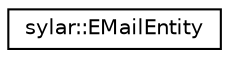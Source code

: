 digraph "类继承关系图"
{
 // LATEX_PDF_SIZE
  edge [fontname="Helvetica",fontsize="10",labelfontname="Helvetica",labelfontsize="10"];
  node [fontname="Helvetica",fontsize="10",shape=record];
  rankdir="LR";
  Node0 [label="sylar::EMailEntity",height=0.2,width=0.4,color="black", fillcolor="white", style="filled",URL="$classsylar_1_1EMailEntity.html",tooltip=" "];
}

